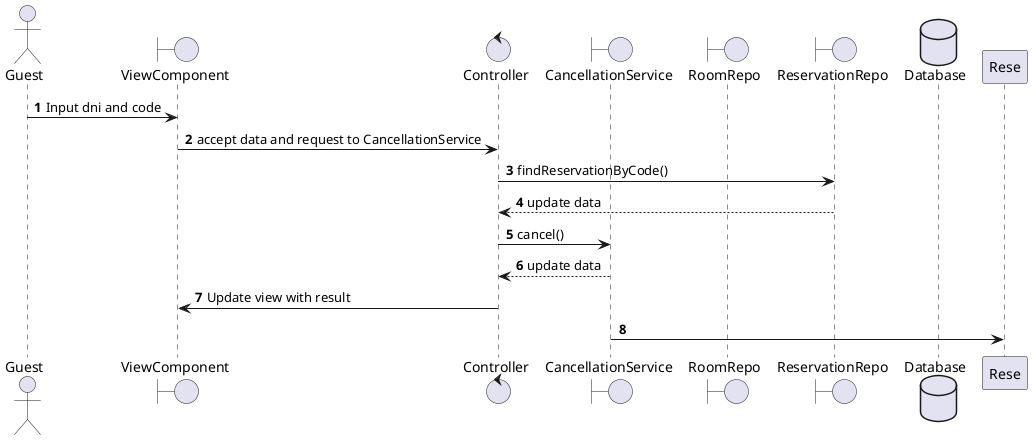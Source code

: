 @startuml
autonumber
actor Guest
boundary ViewComponent
control Controller
boundary CancellationService
boundary CancellationService
boundary RoomRepo
boundary ReservationRepo
database Database

Guest->ViewComponent:Input dni and code
ViewComponent->Controller: accept data and request to CancellationService
Controller->ReservationRepo: findReservationByCode()
ReservationRepo-->Controller: update data
Controller->CancellationService: cancel()
CancellationService-->Controller: update data
Controller->ViewComponent:Update view with result


CancellationService->Rese

@enduml